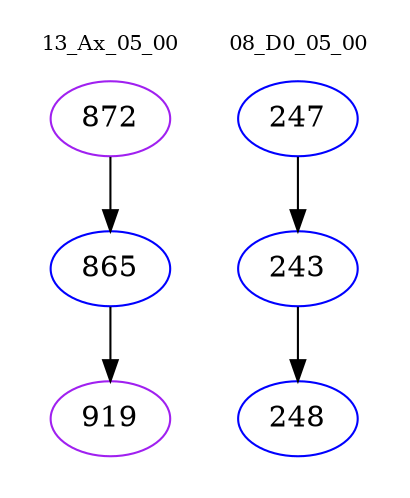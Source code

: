 digraph{
subgraph cluster_0 {
color = white
label = "13_Ax_05_00";
fontsize=10;
T0_872 [label="872", color="purple"]
T0_872 -> T0_865 [color="black"]
T0_865 [label="865", color="blue"]
T0_865 -> T0_919 [color="black"]
T0_919 [label="919", color="purple"]
}
subgraph cluster_1 {
color = white
label = "08_D0_05_00";
fontsize=10;
T1_247 [label="247", color="blue"]
T1_247 -> T1_243 [color="black"]
T1_243 [label="243", color="blue"]
T1_243 -> T1_248 [color="black"]
T1_248 [label="248", color="blue"]
}
}
